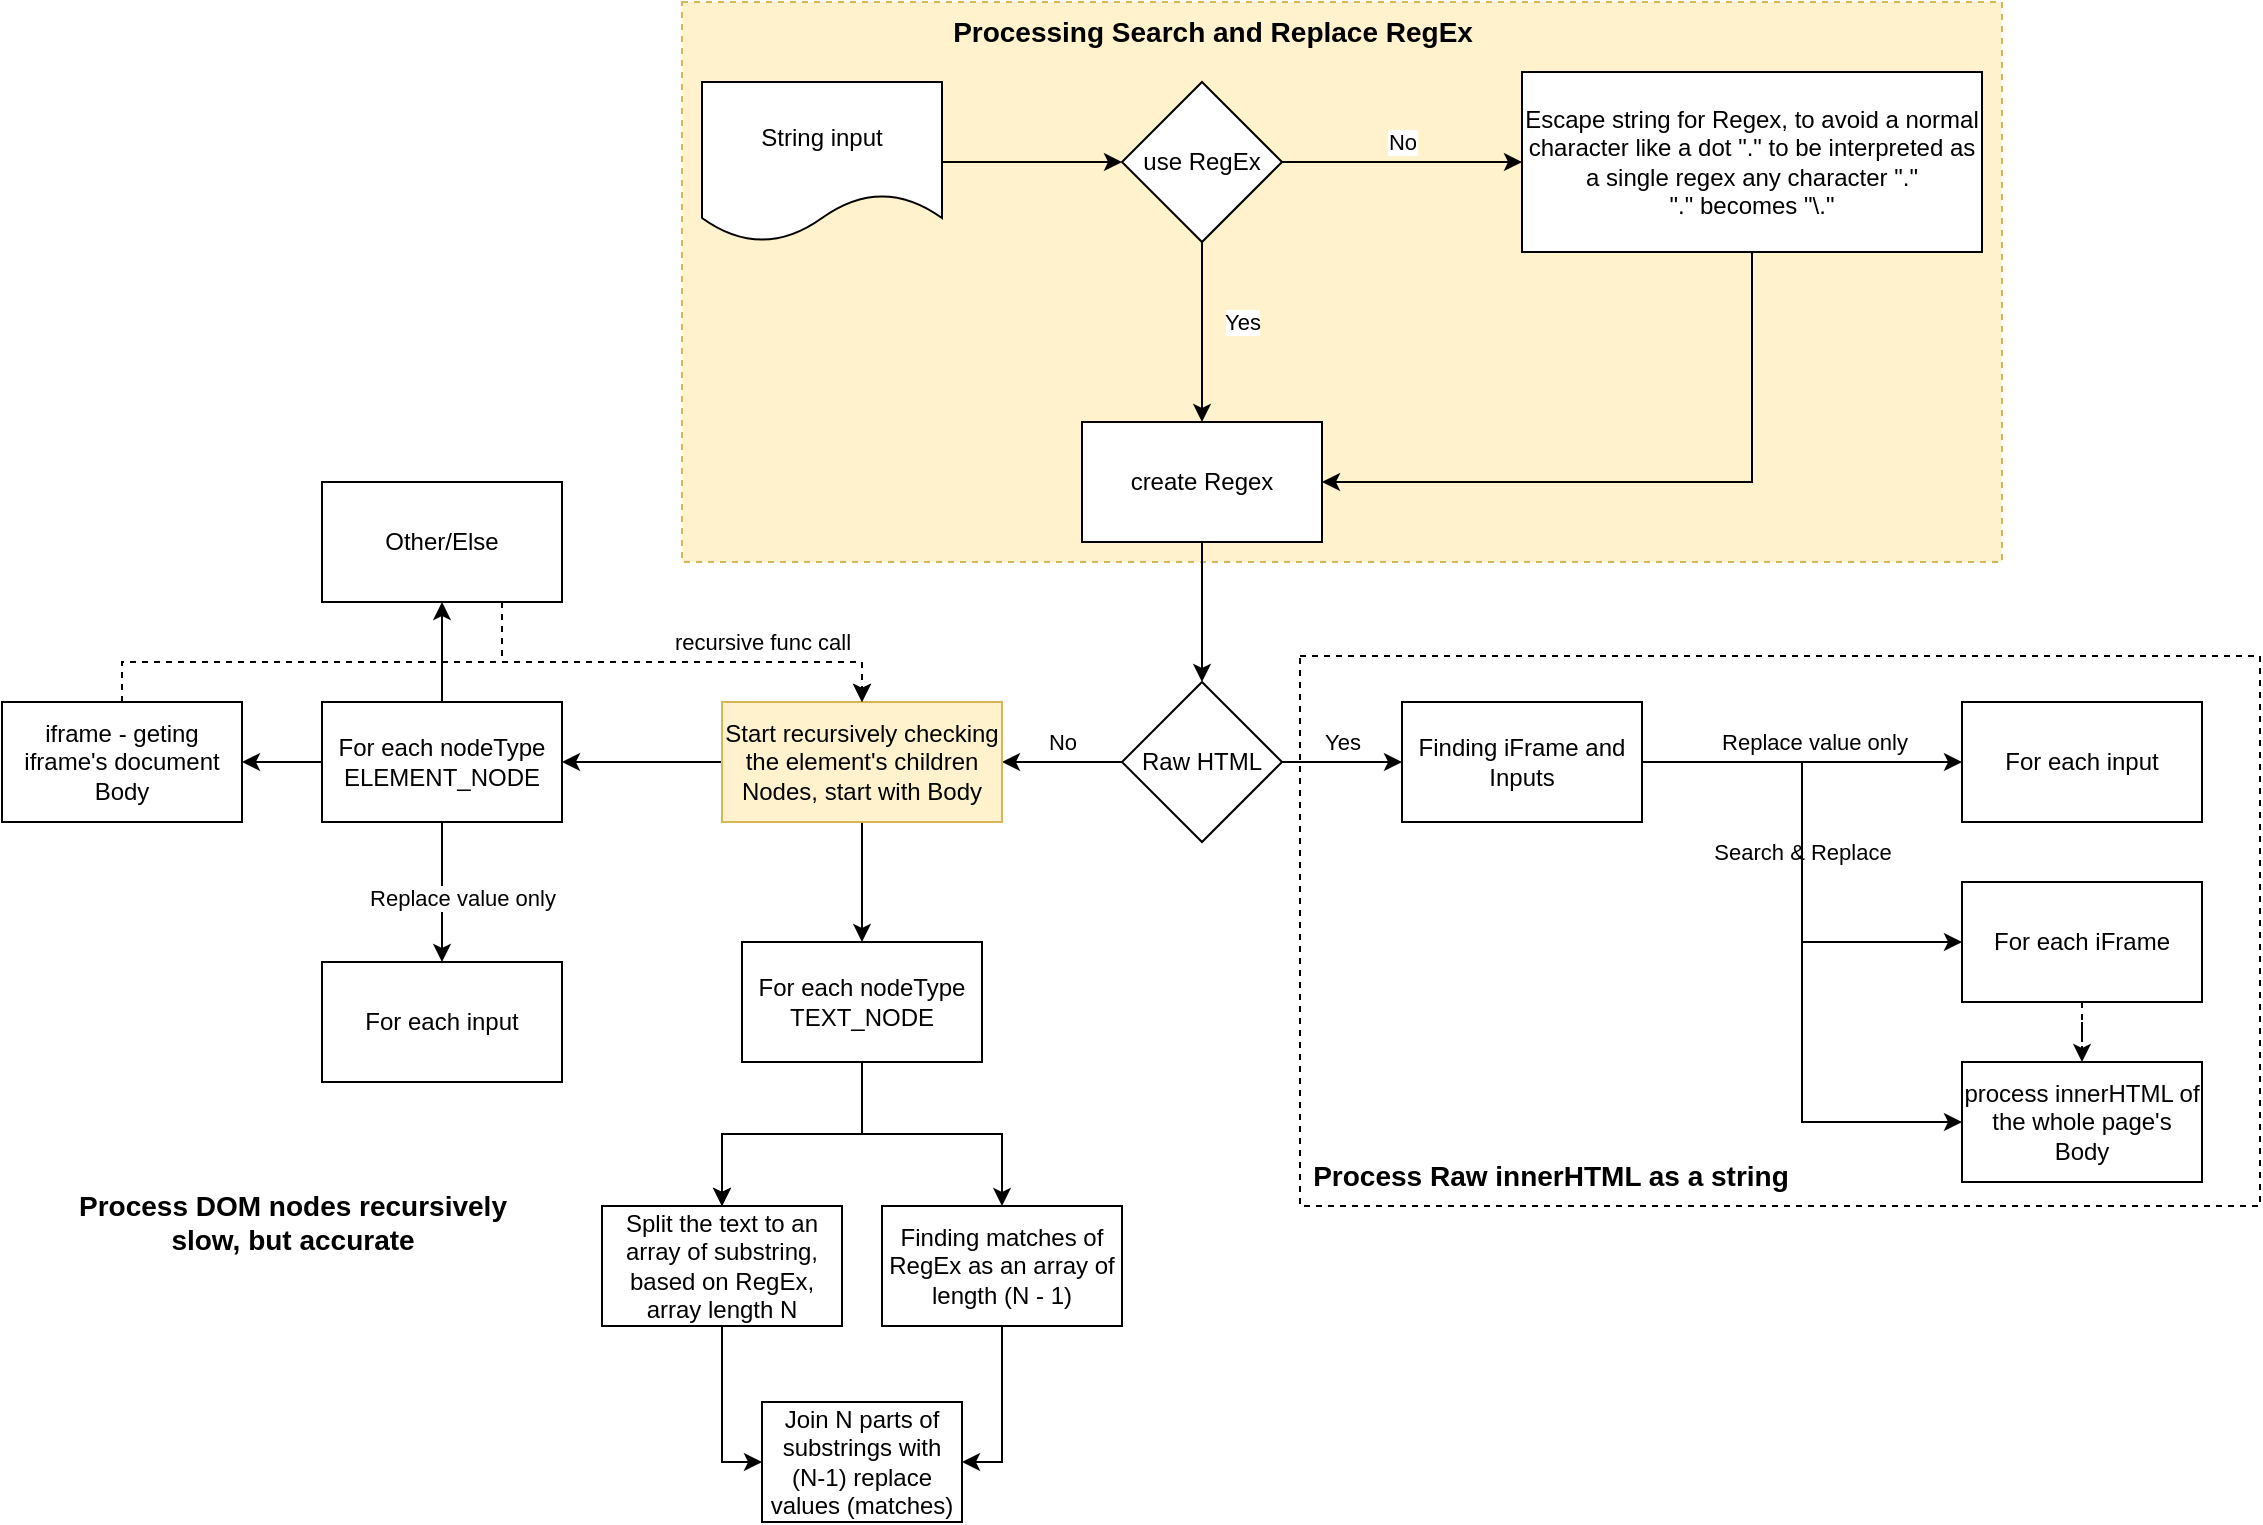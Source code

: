 <mxfile version="24.4.8" type="device">
  <diagram name="Page-1" id="MA286PJQKMPx2vG84hga">
    <mxGraphModel dx="2056" dy="809" grid="1" gridSize="10" guides="1" tooltips="1" connect="1" arrows="1" fold="1" page="1" pageScale="1" pageWidth="850" pageHeight="1100" math="0" shadow="0">
      <root>
        <mxCell id="0" />
        <mxCell id="1" parent="0" />
        <mxCell id="zXOd_ZiKP1DKvCSexmbG-24" value="" style="rounded=0;whiteSpace=wrap;html=1;dashed=1;" vertex="1" parent="1">
          <mxGeometry x="339" y="447" width="480" height="275" as="geometry" />
        </mxCell>
        <mxCell id="zXOd_ZiKP1DKvCSexmbG-11" value="" style="rounded=0;whiteSpace=wrap;html=1;dashed=1;fillColor=#fff2cc;strokeColor=#d6b656;" vertex="1" parent="1">
          <mxGeometry x="30" y="120" width="660" height="280" as="geometry" />
        </mxCell>
        <mxCell id="zXOd_ZiKP1DKvCSexmbG-3" style="edgeStyle=orthogonalEdgeStyle;rounded=0;orthogonalLoop=1;jettySize=auto;html=1;entryX=0;entryY=0.5;entryDx=0;entryDy=0;" edge="1" parent="1" source="zXOd_ZiKP1DKvCSexmbG-1" target="zXOd_ZiKP1DKvCSexmbG-2">
          <mxGeometry relative="1" as="geometry" />
        </mxCell>
        <mxCell id="zXOd_ZiKP1DKvCSexmbG-1" value="String input" style="shape=document;whiteSpace=wrap;html=1;boundedLbl=1;" vertex="1" parent="1">
          <mxGeometry x="40" y="160" width="120" height="80" as="geometry" />
        </mxCell>
        <mxCell id="zXOd_ZiKP1DKvCSexmbG-5" value="No" style="edgeStyle=orthogonalEdgeStyle;rounded=0;orthogonalLoop=1;jettySize=auto;html=1;" edge="1" parent="1" source="zXOd_ZiKP1DKvCSexmbG-2" target="zXOd_ZiKP1DKvCSexmbG-4">
          <mxGeometry y="10" relative="1" as="geometry">
            <mxPoint as="offset" />
          </mxGeometry>
        </mxCell>
        <mxCell id="zXOd_ZiKP1DKvCSexmbG-7" value="Yes" style="edgeStyle=orthogonalEdgeStyle;rounded=0;orthogonalLoop=1;jettySize=auto;html=1;" edge="1" parent="1" source="zXOd_ZiKP1DKvCSexmbG-2" target="zXOd_ZiKP1DKvCSexmbG-6">
          <mxGeometry x="-0.111" y="20" relative="1" as="geometry">
            <mxPoint as="offset" />
          </mxGeometry>
        </mxCell>
        <mxCell id="zXOd_ZiKP1DKvCSexmbG-2" value="use RegEx" style="rhombus;whiteSpace=wrap;html=1;" vertex="1" parent="1">
          <mxGeometry x="250" y="160" width="80" height="80" as="geometry" />
        </mxCell>
        <mxCell id="zXOd_ZiKP1DKvCSexmbG-8" style="edgeStyle=orthogonalEdgeStyle;rounded=0;orthogonalLoop=1;jettySize=auto;html=1;exitX=0.5;exitY=1;exitDx=0;exitDy=0;entryX=1;entryY=0.5;entryDx=0;entryDy=0;" edge="1" parent="1" source="zXOd_ZiKP1DKvCSexmbG-4" target="zXOd_ZiKP1DKvCSexmbG-6">
          <mxGeometry relative="1" as="geometry" />
        </mxCell>
        <mxCell id="zXOd_ZiKP1DKvCSexmbG-4" value="Escape string for Regex, to avoid a normal character like a dot &quot;.&quot; to be interpreted as a single regex any character &quot;.&quot;&lt;br&gt;&quot;.&quot; becomes &quot;\.&quot;" style="whiteSpace=wrap;html=1;" vertex="1" parent="1">
          <mxGeometry x="450" y="155" width="230" height="90" as="geometry" />
        </mxCell>
        <mxCell id="zXOd_ZiKP1DKvCSexmbG-10" value="" style="edgeStyle=orthogonalEdgeStyle;rounded=0;orthogonalLoop=1;jettySize=auto;html=1;" edge="1" parent="1" source="zXOd_ZiKP1DKvCSexmbG-6">
          <mxGeometry relative="1" as="geometry">
            <mxPoint x="290" y="460" as="targetPoint" />
          </mxGeometry>
        </mxCell>
        <mxCell id="zXOd_ZiKP1DKvCSexmbG-6" value="create Regex" style="whiteSpace=wrap;html=1;" vertex="1" parent="1">
          <mxGeometry x="230" y="330" width="120" height="60" as="geometry" />
        </mxCell>
        <mxCell id="zXOd_ZiKP1DKvCSexmbG-14" value="Yes" style="edgeStyle=orthogonalEdgeStyle;rounded=0;orthogonalLoop=1;jettySize=auto;html=1;" edge="1" parent="1" source="zXOd_ZiKP1DKvCSexmbG-12" target="zXOd_ZiKP1DKvCSexmbG-13">
          <mxGeometry y="10" relative="1" as="geometry">
            <mxPoint as="offset" />
          </mxGeometry>
        </mxCell>
        <mxCell id="zXOd_ZiKP1DKvCSexmbG-26" value="No" style="edgeStyle=orthogonalEdgeStyle;rounded=0;orthogonalLoop=1;jettySize=auto;html=1;" edge="1" parent="1" source="zXOd_ZiKP1DKvCSexmbG-12" target="zXOd_ZiKP1DKvCSexmbG-25">
          <mxGeometry y="-10" relative="1" as="geometry">
            <mxPoint as="offset" />
          </mxGeometry>
        </mxCell>
        <mxCell id="zXOd_ZiKP1DKvCSexmbG-12" value="Raw HTML" style="rhombus;whiteSpace=wrap;html=1;" vertex="1" parent="1">
          <mxGeometry x="250" y="460" width="80" height="80" as="geometry" />
        </mxCell>
        <mxCell id="zXOd_ZiKP1DKvCSexmbG-16" value="Replace value only" style="edgeStyle=orthogonalEdgeStyle;rounded=0;orthogonalLoop=1;jettySize=auto;html=1;" edge="1" parent="1" source="zXOd_ZiKP1DKvCSexmbG-13" target="zXOd_ZiKP1DKvCSexmbG-15">
          <mxGeometry x="0.077" y="10" relative="1" as="geometry">
            <mxPoint as="offset" />
          </mxGeometry>
        </mxCell>
        <mxCell id="zXOd_ZiKP1DKvCSexmbG-20" value="Search &amp;amp; Replace" style="edgeStyle=orthogonalEdgeStyle;rounded=0;orthogonalLoop=1;jettySize=auto;html=1;entryX=0;entryY=0.5;entryDx=0;entryDy=0;" edge="1" parent="1" source="zXOd_ZiKP1DKvCSexmbG-13" target="zXOd_ZiKP1DKvCSexmbG-19">
          <mxGeometry relative="1" as="geometry" />
        </mxCell>
        <mxCell id="zXOd_ZiKP1DKvCSexmbG-22" value="" style="edgeStyle=orthogonalEdgeStyle;rounded=0;orthogonalLoop=1;jettySize=auto;html=1;entryX=0;entryY=0.5;entryDx=0;entryDy=0;" edge="1" parent="1" source="zXOd_ZiKP1DKvCSexmbG-13" target="zXOd_ZiKP1DKvCSexmbG-21">
          <mxGeometry relative="1" as="geometry" />
        </mxCell>
        <mxCell id="zXOd_ZiKP1DKvCSexmbG-13" value="Finding iFrame and Inputs" style="whiteSpace=wrap;html=1;" vertex="1" parent="1">
          <mxGeometry x="390" y="470" width="120" height="60" as="geometry" />
        </mxCell>
        <mxCell id="zXOd_ZiKP1DKvCSexmbG-15" value="For each input" style="whiteSpace=wrap;html=1;" vertex="1" parent="1">
          <mxGeometry x="670" y="470" width="120" height="60" as="geometry" />
        </mxCell>
        <mxCell id="zXOd_ZiKP1DKvCSexmbG-23" value="" style="edgeStyle=orthogonalEdgeStyle;rounded=0;orthogonalLoop=1;jettySize=auto;html=1;dashed=1;" edge="1" parent="1" source="zXOd_ZiKP1DKvCSexmbG-19" target="zXOd_ZiKP1DKvCSexmbG-21">
          <mxGeometry relative="1" as="geometry" />
        </mxCell>
        <mxCell id="zXOd_ZiKP1DKvCSexmbG-19" value="For each iFrame" style="whiteSpace=wrap;html=1;" vertex="1" parent="1">
          <mxGeometry x="670" y="560" width="120" height="60" as="geometry" />
        </mxCell>
        <mxCell id="zXOd_ZiKP1DKvCSexmbG-21" value="process innerHTML of the whole page&#39;s Body" style="whiteSpace=wrap;html=1;" vertex="1" parent="1">
          <mxGeometry x="670" y="650" width="120" height="60" as="geometry" />
        </mxCell>
        <mxCell id="zXOd_ZiKP1DKvCSexmbG-30" value="" style="edgeStyle=orthogonalEdgeStyle;rounded=0;orthogonalLoop=1;jettySize=auto;html=1;entryX=1;entryY=0.5;entryDx=0;entryDy=0;" edge="1" parent="1" source="zXOd_ZiKP1DKvCSexmbG-25" target="zXOd_ZiKP1DKvCSexmbG-29">
          <mxGeometry relative="1" as="geometry" />
        </mxCell>
        <mxCell id="zXOd_ZiKP1DKvCSexmbG-31" value="" style="edgeStyle=orthogonalEdgeStyle;rounded=0;orthogonalLoop=1;jettySize=auto;html=1;" edge="1" parent="1" source="zXOd_ZiKP1DKvCSexmbG-25" target="zXOd_ZiKP1DKvCSexmbG-27">
          <mxGeometry relative="1" as="geometry" />
        </mxCell>
        <mxCell id="zXOd_ZiKP1DKvCSexmbG-25" value="Start recursively checking the element&#39;s children Nodes, start with Body" style="whiteSpace=wrap;html=1;fillColor=#fff2cc;strokeColor=#d6b656;" vertex="1" parent="1">
          <mxGeometry x="50" y="470" width="140" height="60" as="geometry" />
        </mxCell>
        <mxCell id="zXOd_ZiKP1DKvCSexmbG-33" value="" style="edgeStyle=orthogonalEdgeStyle;rounded=0;orthogonalLoop=1;jettySize=auto;html=1;" edge="1" parent="1" source="zXOd_ZiKP1DKvCSexmbG-27" target="zXOd_ZiKP1DKvCSexmbG-32">
          <mxGeometry relative="1" as="geometry" />
        </mxCell>
        <mxCell id="zXOd_ZiKP1DKvCSexmbG-34" value="" style="edgeStyle=orthogonalEdgeStyle;rounded=0;orthogonalLoop=1;jettySize=auto;html=1;" edge="1" parent="1" source="zXOd_ZiKP1DKvCSexmbG-27" target="zXOd_ZiKP1DKvCSexmbG-32">
          <mxGeometry relative="1" as="geometry" />
        </mxCell>
        <mxCell id="zXOd_ZiKP1DKvCSexmbG-36" style="edgeStyle=orthogonalEdgeStyle;rounded=0;orthogonalLoop=1;jettySize=auto;html=1;entryX=0.5;entryY=0;entryDx=0;entryDy=0;" edge="1" parent="1" source="zXOd_ZiKP1DKvCSexmbG-27" target="zXOd_ZiKP1DKvCSexmbG-35">
          <mxGeometry relative="1" as="geometry" />
        </mxCell>
        <mxCell id="zXOd_ZiKP1DKvCSexmbG-27" value="For each nodeType TEXT_NODE" style="whiteSpace=wrap;html=1;" vertex="1" parent="1">
          <mxGeometry x="60" y="590" width="120" height="60" as="geometry" />
        </mxCell>
        <mxCell id="zXOd_ZiKP1DKvCSexmbG-41" value="" style="edgeStyle=orthogonalEdgeStyle;rounded=0;orthogonalLoop=1;jettySize=auto;html=1;" edge="1" parent="1" source="zXOd_ZiKP1DKvCSexmbG-29" target="zXOd_ZiKP1DKvCSexmbG-40">
          <mxGeometry relative="1" as="geometry" />
        </mxCell>
        <mxCell id="zXOd_ZiKP1DKvCSexmbG-46" value="" style="edgeStyle=orthogonalEdgeStyle;rounded=0;orthogonalLoop=1;jettySize=auto;html=1;" edge="1" parent="1" source="zXOd_ZiKP1DKvCSexmbG-29" target="zXOd_ZiKP1DKvCSexmbG-45">
          <mxGeometry relative="1" as="geometry" />
        </mxCell>
        <mxCell id="zXOd_ZiKP1DKvCSexmbG-29" value="For each nodeType ELEMENT_NODE" style="whiteSpace=wrap;html=1;" vertex="1" parent="1">
          <mxGeometry x="-150" y="470" width="120" height="60" as="geometry" />
        </mxCell>
        <mxCell id="zXOd_ZiKP1DKvCSexmbG-38" style="edgeStyle=orthogonalEdgeStyle;rounded=0;orthogonalLoop=1;jettySize=auto;html=1;entryX=0;entryY=0.5;entryDx=0;entryDy=0;" edge="1" parent="1" source="zXOd_ZiKP1DKvCSexmbG-32" target="zXOd_ZiKP1DKvCSexmbG-37">
          <mxGeometry relative="1" as="geometry" />
        </mxCell>
        <mxCell id="zXOd_ZiKP1DKvCSexmbG-32" value="Split the text to an array of substring, based on RegEx, array length N" style="whiteSpace=wrap;html=1;" vertex="1" parent="1">
          <mxGeometry x="-10" y="722" width="120" height="60" as="geometry" />
        </mxCell>
        <mxCell id="zXOd_ZiKP1DKvCSexmbG-39" style="edgeStyle=orthogonalEdgeStyle;rounded=0;orthogonalLoop=1;jettySize=auto;html=1;entryX=1;entryY=0.5;entryDx=0;entryDy=0;" edge="1" parent="1" source="zXOd_ZiKP1DKvCSexmbG-35" target="zXOd_ZiKP1DKvCSexmbG-37">
          <mxGeometry relative="1" as="geometry" />
        </mxCell>
        <mxCell id="zXOd_ZiKP1DKvCSexmbG-35" value="Finding matches of RegEx as an array of length (N - 1)" style="whiteSpace=wrap;html=1;" vertex="1" parent="1">
          <mxGeometry x="130" y="722" width="120" height="60" as="geometry" />
        </mxCell>
        <mxCell id="zXOd_ZiKP1DKvCSexmbG-37" value="Join N parts of substrings with (N-1) replace values (matches)" style="rounded=0;whiteSpace=wrap;html=1;" vertex="1" parent="1">
          <mxGeometry x="70" y="820" width="100" height="60" as="geometry" />
        </mxCell>
        <mxCell id="zXOd_ZiKP1DKvCSexmbG-42" value="recursive func call" style="edgeStyle=orthogonalEdgeStyle;rounded=0;orthogonalLoop=1;jettySize=auto;html=1;entryX=0.5;entryY=0;entryDx=0;entryDy=0;dashed=1;exitX=0.5;exitY=0;exitDx=0;exitDy=0;" edge="1" parent="1" source="zXOd_ZiKP1DKvCSexmbG-40" target="zXOd_ZiKP1DKvCSexmbG-25">
          <mxGeometry x="0.658" y="10" relative="1" as="geometry">
            <mxPoint as="offset" />
          </mxGeometry>
        </mxCell>
        <mxCell id="zXOd_ZiKP1DKvCSexmbG-40" value="iframe - geting iframe&#39;s document Body" style="whiteSpace=wrap;html=1;" vertex="1" parent="1">
          <mxGeometry x="-310" y="470" width="120" height="60" as="geometry" />
        </mxCell>
        <mxCell id="zXOd_ZiKP1DKvCSexmbG-43" value="For each input" style="whiteSpace=wrap;html=1;" vertex="1" parent="1">
          <mxGeometry x="-150" y="600" width="120" height="60" as="geometry" />
        </mxCell>
        <mxCell id="zXOd_ZiKP1DKvCSexmbG-44" value="Replace value only" style="edgeStyle=orthogonalEdgeStyle;rounded=0;orthogonalLoop=1;jettySize=auto;html=1;exitX=0.5;exitY=1;exitDx=0;exitDy=0;entryX=0.5;entryY=0;entryDx=0;entryDy=0;" edge="1" parent="1" source="zXOd_ZiKP1DKvCSexmbG-29" target="zXOd_ZiKP1DKvCSexmbG-43">
          <mxGeometry x="0.077" y="10" relative="1" as="geometry">
            <mxPoint x="-360" y="560" as="sourcePoint" />
            <mxPoint x="-200" y="560" as="targetPoint" />
            <mxPoint as="offset" />
          </mxGeometry>
        </mxCell>
        <mxCell id="zXOd_ZiKP1DKvCSexmbG-47" style="edgeStyle=orthogonalEdgeStyle;rounded=0;orthogonalLoop=1;jettySize=auto;html=1;entryX=0.5;entryY=0;entryDx=0;entryDy=0;dashed=1;exitX=0.75;exitY=1;exitDx=0;exitDy=0;" edge="1" parent="1" source="zXOd_ZiKP1DKvCSexmbG-45" target="zXOd_ZiKP1DKvCSexmbG-25">
          <mxGeometry relative="1" as="geometry">
            <Array as="points">
              <mxPoint x="-60" y="450" />
              <mxPoint x="120" y="450" />
            </Array>
          </mxGeometry>
        </mxCell>
        <mxCell id="zXOd_ZiKP1DKvCSexmbG-45" value="Other/Else" style="whiteSpace=wrap;html=1;" vertex="1" parent="1">
          <mxGeometry x="-150" y="360" width="120" height="60" as="geometry" />
        </mxCell>
        <mxCell id="zXOd_ZiKP1DKvCSexmbG-48" value="Processing Search and Replace RegEx" style="text;html=1;align=center;verticalAlign=middle;resizable=0;points=[];autosize=1;strokeColor=none;fillColor=none;fontStyle=1;fontSize=14;" vertex="1" parent="1">
          <mxGeometry x="160" y="120" width="270" height="30" as="geometry" />
        </mxCell>
        <mxCell id="zXOd_ZiKP1DKvCSexmbG-49" value="Process Raw innerHTML as a string" style="text;html=1;align=center;verticalAlign=middle;resizable=0;points=[];autosize=1;strokeColor=none;fillColor=none;fontStyle=1;fontSize=14;" vertex="1" parent="1">
          <mxGeometry x="339" y="692" width="250" height="30" as="geometry" />
        </mxCell>
        <mxCell id="zXOd_ZiKP1DKvCSexmbG-50" value="Process DOM nodes recursively&lt;br style=&quot;font-size: 14px;&quot;&gt;slow, but accurate" style="text;html=1;align=center;verticalAlign=middle;resizable=0;points=[];autosize=1;strokeColor=none;fillColor=none;fontStyle=1;fontSize=14;" vertex="1" parent="1">
          <mxGeometry x="-275" y="705" width="220" height="50" as="geometry" />
        </mxCell>
      </root>
    </mxGraphModel>
  </diagram>
</mxfile>
